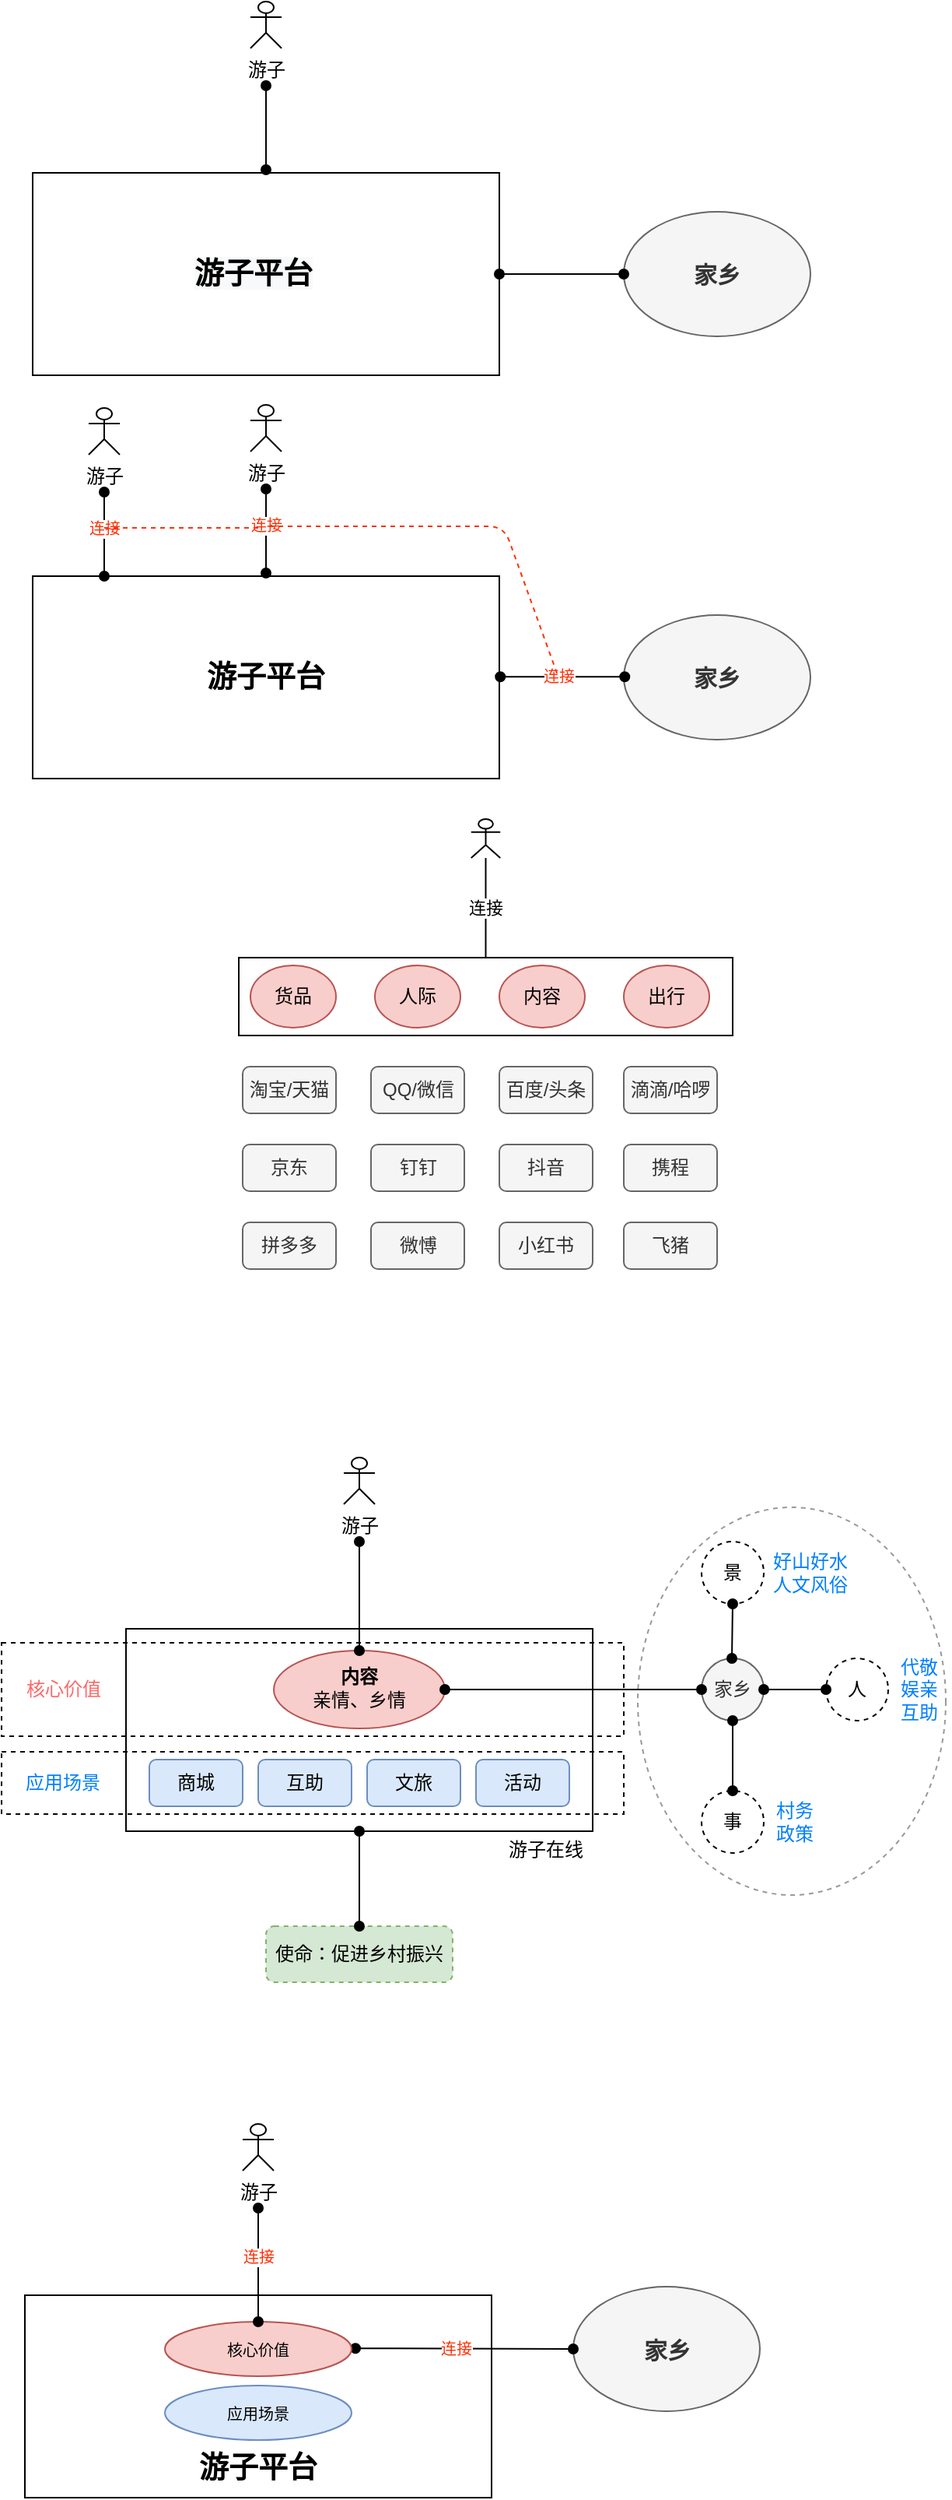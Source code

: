 <mxfile version="13.0.4" type="github">
  <diagram id="kHOsYkVyVwjFpKKAKABI" name="第 1 页">
    <mxGraphModel dx="757" dy="491" grid="0" gridSize="10" guides="1" tooltips="1" connect="1" arrows="1" fold="1" page="1" pageScale="1" pageWidth="3300" pageHeight="4681" math="0" shadow="0">
      <root>
        <mxCell id="0" />
        <mxCell id="1" parent="0" />
        <mxCell id="0n8tnhp_9VIdHqY5zVXV-117" value="" style="ellipse;whiteSpace=wrap;html=1;strokeColor=#999999;fontSize=10;fontColor=#333333;fillColor=none;dashed=1;" vertex="1" parent="1">
          <mxGeometry x="779" y="1103" width="198" height="249" as="geometry" />
        </mxCell>
        <mxCell id="FkmjG-wsNh1ThxZwf8ZQ-5" value="" style="rounded=0;whiteSpace=wrap;html=1;fontStyle=1;fontSize=19;" parent="1" vertex="1">
          <mxGeometry x="390" y="246" width="300" height="130" as="geometry" />
        </mxCell>
        <mxCell id="FkmjG-wsNh1ThxZwf8ZQ-3" value="游子" style="shape=umlActor;verticalLabelPosition=bottom;labelBackgroundColor=#ffffff;verticalAlign=top;html=1;outlineConnect=0;" parent="1" vertex="1">
          <mxGeometry x="530" y="136" width="20" height="30" as="geometry" />
        </mxCell>
        <mxCell id="FkmjG-wsNh1ThxZwf8ZQ-9" style="rounded=0;orthogonalLoop=1;jettySize=auto;html=1;endArrow=oval;endFill=1;startArrow=oval;startFill=1;" parent="1" edge="1">
          <mxGeometry relative="1" as="geometry">
            <mxPoint x="540" y="190" as="targetPoint" />
            <mxPoint x="540" y="244" as="sourcePoint" />
          </mxGeometry>
        </mxCell>
        <mxCell id="0n8tnhp_9VIdHqY5zVXV-1" value="" style="shape=umlActor;verticalLabelPosition=bottom;labelBackgroundColor=#ffffff;verticalAlign=top;html=1;outlineConnect=0;" vertex="1" parent="1">
          <mxGeometry x="671.88" y="661" width="18.75" height="25" as="geometry" />
        </mxCell>
        <mxCell id="0n8tnhp_9VIdHqY5zVXV-4" value="" style="html=1;" vertex="1" parent="1">
          <mxGeometry x="522.5" y="750" width="317.5" height="50" as="geometry" />
        </mxCell>
        <mxCell id="0n8tnhp_9VIdHqY5zVXV-5" value="货品" style="ellipse;whiteSpace=wrap;html=1;fillColor=#f8cecc;strokeColor=#b85450;" vertex="1" parent="1">
          <mxGeometry x="530" y="755" width="55" height="40" as="geometry" />
        </mxCell>
        <mxCell id="0n8tnhp_9VIdHqY5zVXV-6" value="人际" style="ellipse;whiteSpace=wrap;html=1;fillColor=#f8cecc;strokeColor=#b85450;" vertex="1" parent="1">
          <mxGeometry x="610" y="755" width="55" height="40" as="geometry" />
        </mxCell>
        <mxCell id="0n8tnhp_9VIdHqY5zVXV-7" value="内容" style="ellipse;whiteSpace=wrap;html=1;fillColor=#f8cecc;strokeColor=#b85450;" vertex="1" parent="1">
          <mxGeometry x="690" y="755" width="55" height="40" as="geometry" />
        </mxCell>
        <mxCell id="0n8tnhp_9VIdHqY5zVXV-9" value="连接" style="endArrow=none;html=1;fontColor=#000000;exitX=0.5;exitY=0;exitDx=0;exitDy=0;" edge="1" parent="1" source="0n8tnhp_9VIdHqY5zVXV-4" target="0n8tnhp_9VIdHqY5zVXV-1">
          <mxGeometry width="50" height="50" relative="1" as="geometry">
            <mxPoint x="607.5" y="730" as="sourcePoint" />
            <mxPoint x="657.5" y="680" as="targetPoint" />
          </mxGeometry>
        </mxCell>
        <mxCell id="0n8tnhp_9VIdHqY5zVXV-15" value="淘宝/天猫" style="rounded=1;whiteSpace=wrap;html=1;fillColor=#f5f5f5;strokeColor=#666666;fontColor=#333333;" vertex="1" parent="1">
          <mxGeometry x="525" y="820" width="60" height="30" as="geometry" />
        </mxCell>
        <mxCell id="0n8tnhp_9VIdHqY5zVXV-16" value="京东" style="rounded=1;whiteSpace=wrap;html=1;fillColor=#f5f5f5;strokeColor=#666666;fontColor=#333333;" vertex="1" parent="1">
          <mxGeometry x="525" y="870" width="60" height="30" as="geometry" />
        </mxCell>
        <mxCell id="0n8tnhp_9VIdHqY5zVXV-17" value="拼多多" style="rounded=1;whiteSpace=wrap;html=1;fillColor=#f5f5f5;strokeColor=#666666;fontColor=#333333;" vertex="1" parent="1">
          <mxGeometry x="525" y="920" width="60" height="30" as="geometry" />
        </mxCell>
        <mxCell id="0n8tnhp_9VIdHqY5zVXV-18" value="QQ/微信" style="rounded=1;whiteSpace=wrap;html=1;fillColor=#f5f5f5;strokeColor=#666666;fontColor=#333333;" vertex="1" parent="1">
          <mxGeometry x="607.5" y="820" width="60" height="30" as="geometry" />
        </mxCell>
        <mxCell id="0n8tnhp_9VIdHqY5zVXV-19" value="钉钉" style="rounded=1;whiteSpace=wrap;html=1;fillColor=#f5f5f5;strokeColor=#666666;fontColor=#333333;" vertex="1" parent="1">
          <mxGeometry x="607.5" y="870" width="60" height="30" as="geometry" />
        </mxCell>
        <mxCell id="0n8tnhp_9VIdHqY5zVXV-20" value="微愽" style="rounded=1;whiteSpace=wrap;html=1;fillColor=#f5f5f5;strokeColor=#666666;fontColor=#333333;" vertex="1" parent="1">
          <mxGeometry x="607.5" y="920" width="60" height="30" as="geometry" />
        </mxCell>
        <mxCell id="0n8tnhp_9VIdHqY5zVXV-22" value="百度/头条" style="rounded=1;whiteSpace=wrap;html=1;fillColor=#f5f5f5;strokeColor=#666666;fontColor=#333333;" vertex="1" parent="1">
          <mxGeometry x="690" y="820" width="60" height="30" as="geometry" />
        </mxCell>
        <mxCell id="0n8tnhp_9VIdHqY5zVXV-23" value="抖音" style="rounded=1;whiteSpace=wrap;html=1;fillColor=#f5f5f5;strokeColor=#666666;fontColor=#333333;" vertex="1" parent="1">
          <mxGeometry x="690" y="870" width="60" height="30" as="geometry" />
        </mxCell>
        <mxCell id="0n8tnhp_9VIdHqY5zVXV-24" value="小红书" style="rounded=1;whiteSpace=wrap;html=1;fillColor=#f5f5f5;strokeColor=#666666;fontColor=#333333;" vertex="1" parent="1">
          <mxGeometry x="690" y="920" width="60" height="30" as="geometry" />
        </mxCell>
        <mxCell id="0n8tnhp_9VIdHqY5zVXV-25" value="出行" style="ellipse;whiteSpace=wrap;html=1;fillColor=#f8cecc;strokeColor=#b85450;" vertex="1" parent="1">
          <mxGeometry x="770" y="755" width="55" height="40" as="geometry" />
        </mxCell>
        <mxCell id="0n8tnhp_9VIdHqY5zVXV-26" value="滴滴/哈啰" style="rounded=1;whiteSpace=wrap;html=1;fillColor=#f5f5f5;strokeColor=#666666;fontColor=#333333;" vertex="1" parent="1">
          <mxGeometry x="770" y="820" width="60" height="30" as="geometry" />
        </mxCell>
        <mxCell id="0n8tnhp_9VIdHqY5zVXV-27" value="携程" style="rounded=1;whiteSpace=wrap;html=1;fillColor=#f5f5f5;strokeColor=#666666;fontColor=#333333;" vertex="1" parent="1">
          <mxGeometry x="770" y="870" width="60" height="30" as="geometry" />
        </mxCell>
        <mxCell id="0n8tnhp_9VIdHqY5zVXV-28" value="飞猪" style="rounded=1;whiteSpace=wrap;html=1;fillColor=#f5f5f5;strokeColor=#666666;fontColor=#333333;" vertex="1" parent="1">
          <mxGeometry x="770" y="920" width="60" height="30" as="geometry" />
        </mxCell>
        <mxCell id="0n8tnhp_9VIdHqY5zVXV-60" value="" style="rounded=0;whiteSpace=wrap;html=1;" vertex="1" parent="1">
          <mxGeometry x="450" y="1181" width="300" height="130" as="geometry" />
        </mxCell>
        <mxCell id="0n8tnhp_9VIdHqY5zVXV-61" value="" style="rounded=0;whiteSpace=wrap;html=1;dashed=1;fillColor=none;" vertex="1" parent="1">
          <mxGeometry x="370" y="1260" width="400" height="40" as="geometry" />
        </mxCell>
        <mxCell id="0n8tnhp_9VIdHqY5zVXV-62" value="游子" style="shape=umlActor;verticalLabelPosition=bottom;labelBackgroundColor=#ffffff;verticalAlign=top;html=1;outlineConnect=0;" vertex="1" parent="1">
          <mxGeometry x="590" y="1071" width="20" height="30" as="geometry" />
        </mxCell>
        <mxCell id="0n8tnhp_9VIdHqY5zVXV-63" value="&lt;b&gt;内容&lt;/b&gt;&lt;br&gt;亲情、乡情" style="ellipse;whiteSpace=wrap;html=1;fillColor=#f8cecc;strokeColor=#b85450;spacing=15;spacingTop=0;spacingBottom=3;" vertex="1" parent="1">
          <mxGeometry x="545" y="1195" width="110" height="50" as="geometry" />
        </mxCell>
        <mxCell id="0n8tnhp_9VIdHqY5zVXV-64" style="rounded=0;orthogonalLoop=1;jettySize=auto;html=1;endArrow=oval;endFill=1;startArrow=oval;startFill=1;exitX=0.5;exitY=0;exitDx=0;exitDy=0;" edge="1" parent="1" source="0n8tnhp_9VIdHqY5zVXV-63">
          <mxGeometry relative="1" as="geometry">
            <mxPoint x="600" y="1125" as="targetPoint" />
            <mxPoint x="576.423" y="1206.469" as="sourcePoint" />
          </mxGeometry>
        </mxCell>
        <mxCell id="0n8tnhp_9VIdHqY5zVXV-65" value="商城" style="rounded=1;whiteSpace=wrap;html=1;fillColor=#dae8fc;strokeColor=#6c8ebf;" vertex="1" parent="1">
          <mxGeometry x="465" y="1265" width="60" height="30" as="geometry" />
        </mxCell>
        <mxCell id="0n8tnhp_9VIdHqY5zVXV-66" value="互助" style="rounded=1;whiteSpace=wrap;html=1;fillColor=#dae8fc;strokeColor=#6c8ebf;" vertex="1" parent="1">
          <mxGeometry x="535" y="1265" width="60" height="30" as="geometry" />
        </mxCell>
        <mxCell id="0n8tnhp_9VIdHqY5zVXV-67" value="文旅" style="rounded=1;whiteSpace=wrap;html=1;fillColor=#dae8fc;strokeColor=#6c8ebf;" vertex="1" parent="1">
          <mxGeometry x="605" y="1265" width="60" height="30" as="geometry" />
        </mxCell>
        <mxCell id="0n8tnhp_9VIdHqY5zVXV-68" value="活动" style="rounded=1;whiteSpace=wrap;html=1;fillColor=#dae8fc;strokeColor=#6c8ebf;" vertex="1" parent="1">
          <mxGeometry x="675" y="1265" width="60" height="30" as="geometry" />
        </mxCell>
        <mxCell id="0n8tnhp_9VIdHqY5zVXV-72" value="应用场景" style="text;html=1;strokeColor=none;fillColor=none;align=center;verticalAlign=middle;whiteSpace=wrap;rounded=0;dashed=1;fontColor=#007FFF;" vertex="1" parent="1">
          <mxGeometry x="384" y="1270" width="51" height="20" as="geometry" />
        </mxCell>
        <mxCell id="0n8tnhp_9VIdHqY5zVXV-73" value="" style="rounded=0;whiteSpace=wrap;html=1;dashed=1;fillColor=none;" vertex="1" parent="1">
          <mxGeometry x="370" y="1190" width="400" height="60" as="geometry" />
        </mxCell>
        <mxCell id="0n8tnhp_9VIdHqY5zVXV-74" value="核心价值" style="text;html=1;strokeColor=none;fillColor=none;align=center;verticalAlign=middle;whiteSpace=wrap;rounded=0;dashed=1;fontColor=#FF6666;" vertex="1" parent="1">
          <mxGeometry x="385" y="1210" width="50" height="20" as="geometry" />
        </mxCell>
        <mxCell id="0n8tnhp_9VIdHqY5zVXV-75" value="游子在线" style="text;html=1;strokeColor=none;fillColor=none;align=center;verticalAlign=middle;whiteSpace=wrap;rounded=0;dashed=1;" vertex="1" parent="1">
          <mxGeometry x="686" y="1313" width="68" height="20" as="geometry" />
        </mxCell>
        <mxCell id="0n8tnhp_9VIdHqY5zVXV-76" value="使命：促进乡村振兴" style="rounded=1;whiteSpace=wrap;html=1;dashed=1;fillColor=#d5e8d4;strokeColor=#82b366;" vertex="1" parent="1">
          <mxGeometry x="540" y="1372" width="120" height="36" as="geometry" />
        </mxCell>
        <mxCell id="0n8tnhp_9VIdHqY5zVXV-77" style="edgeStyle=none;rounded=0;orthogonalLoop=1;jettySize=auto;html=1;exitX=0.5;exitY=1;exitDx=0;exitDy=0;entryX=0.5;entryY=0;entryDx=0;entryDy=0;startArrow=oval;startFill=1;endArrow=oval;endFill=1;" edge="1" parent="1" source="0n8tnhp_9VIdHqY5zVXV-60" target="0n8tnhp_9VIdHqY5zVXV-76">
          <mxGeometry relative="1" as="geometry">
            <mxPoint x="561.5" y="1365" as="targetPoint" />
          </mxGeometry>
        </mxCell>
        <mxCell id="0n8tnhp_9VIdHqY5zVXV-79" value="事" style="ellipse;whiteSpace=wrap;html=1;aspect=fixed;fillColor=none;dashed=1;" vertex="1" parent="1">
          <mxGeometry x="820" y="1285" width="40" height="40" as="geometry" />
        </mxCell>
        <mxCell id="0n8tnhp_9VIdHqY5zVXV-80" value="人" style="ellipse;whiteSpace=wrap;html=1;aspect=fixed;fillColor=none;dashed=1;" vertex="1" parent="1">
          <mxGeometry x="900" y="1200" width="40" height="40" as="geometry" />
        </mxCell>
        <mxCell id="0n8tnhp_9VIdHqY5zVXV-81" value="景" style="ellipse;whiteSpace=wrap;html=1;aspect=fixed;fillColor=none;dashed=1;" vertex="1" parent="1">
          <mxGeometry x="820" y="1125" width="40" height="40" as="geometry" />
        </mxCell>
        <mxCell id="0n8tnhp_9VIdHqY5zVXV-83" value="代敬&lt;br&gt;娱亲&lt;br&gt;互助" style="text;html=1;strokeColor=none;fillColor=none;align=center;verticalAlign=middle;whiteSpace=wrap;rounded=0;fontColor=#007FFF;" vertex="1" parent="1">
          <mxGeometry x="940" y="1210" width="40" height="20" as="geometry" />
        </mxCell>
        <mxCell id="0n8tnhp_9VIdHqY5zVXV-84" value="好山好水&lt;br&gt;人文风俗" style="text;html=1;strokeColor=none;fillColor=none;align=center;verticalAlign=middle;whiteSpace=wrap;rounded=0;fontColor=#007FFF;" vertex="1" parent="1">
          <mxGeometry x="860" y="1135" width="60" height="20" as="geometry" />
        </mxCell>
        <mxCell id="0n8tnhp_9VIdHqY5zVXV-85" value="村务&lt;br&gt;政策&lt;br&gt;" style="text;html=1;strokeColor=none;fillColor=none;align=center;verticalAlign=middle;whiteSpace=wrap;rounded=0;fontColor=#007FFF;" vertex="1" parent="1">
          <mxGeometry x="860" y="1295" width="40" height="20" as="geometry" />
        </mxCell>
        <mxCell id="0n8tnhp_9VIdHqY5zVXV-86" value="家乡" style="ellipse;whiteSpace=wrap;html=1;strokeColor=#666666;fontColor=#333333;fillColor=#f5f5f5;fontStyle=1;fontSize=15;" vertex="1" parent="1">
          <mxGeometry x="770" y="271" width="120" height="80" as="geometry" />
        </mxCell>
        <mxCell id="FkmjG-wsNh1ThxZwf8ZQ-23" style="edgeStyle=none;rounded=0;orthogonalLoop=1;jettySize=auto;html=1;startArrow=oval;startFill=1;endArrow=oval;endFill=1;entryX=1;entryY=0.5;entryDx=0;entryDy=0;exitX=0;exitY=0.5;exitDx=0;exitDy=0;" parent="1" target="FkmjG-wsNh1ThxZwf8ZQ-5" edge="1" source="0n8tnhp_9VIdHqY5zVXV-86">
          <mxGeometry relative="1" as="geometry">
            <mxPoint x="770" y="285" as="sourcePoint" />
            <mxPoint x="690" y="285" as="targetPoint" />
          </mxGeometry>
        </mxCell>
        <mxCell id="0n8tnhp_9VIdHqY5zVXV-89" value="游子平台" style="rounded=0;whiteSpace=wrap;html=1;fontStyle=1;fontSize=19;" vertex="1" parent="1">
          <mxGeometry x="390" y="505" width="300" height="130" as="geometry" />
        </mxCell>
        <mxCell id="0n8tnhp_9VIdHqY5zVXV-90" value="游子" style="shape=umlActor;verticalLabelPosition=bottom;labelBackgroundColor=#ffffff;verticalAlign=top;html=1;outlineConnect=0;" vertex="1" parent="1">
          <mxGeometry x="530" y="395" width="20" height="30" as="geometry" />
        </mxCell>
        <mxCell id="0n8tnhp_9VIdHqY5zVXV-91" style="rounded=0;orthogonalLoop=1;jettySize=auto;html=1;endArrow=oval;endFill=1;startArrow=oval;startFill=1;" edge="1" parent="1">
          <mxGeometry relative="1" as="geometry">
            <mxPoint x="540" y="449" as="targetPoint" />
            <mxPoint x="540" y="503" as="sourcePoint" />
          </mxGeometry>
        </mxCell>
        <mxCell id="0n8tnhp_9VIdHqY5zVXV-92" value="&lt;font style=&quot;font-size: 10px;&quot;&gt;连接&lt;/font&gt;" style="edgeLabel;html=1;align=center;verticalAlign=middle;resizable=0;points=[];fontSize=10;fontColor=#FF3108;" vertex="1" connectable="0" parent="0n8tnhp_9VIdHqY5zVXV-91">
          <mxGeometry x="0.148" relative="1" as="geometry">
            <mxPoint as="offset" />
          </mxGeometry>
        </mxCell>
        <mxCell id="0n8tnhp_9VIdHqY5zVXV-93" value="家乡" style="ellipse;whiteSpace=wrap;html=1;strokeColor=#666666;fontColor=#333333;fillColor=#f5f5f5;fontStyle=1;fontSize=15;" vertex="1" parent="1">
          <mxGeometry x="770" y="530" width="120" height="80" as="geometry" />
        </mxCell>
        <mxCell id="0n8tnhp_9VIdHqY5zVXV-94" style="edgeStyle=none;rounded=0;orthogonalLoop=1;jettySize=auto;html=1;startArrow=oval;startFill=1;endArrow=oval;endFill=1;" edge="1" parent="1">
          <mxGeometry relative="1" as="geometry">
            <mxPoint x="770.63" y="569.6" as="sourcePoint" />
            <mxPoint x="690.63" y="569.6" as="targetPoint" />
          </mxGeometry>
        </mxCell>
        <mxCell id="0n8tnhp_9VIdHqY5zVXV-95" value="连接" style="edgeLabel;html=1;align=center;verticalAlign=middle;resizable=0;points=[];fontSize=10;fontColor=#FF3108;" vertex="1" connectable="0" parent="0n8tnhp_9VIdHqY5zVXV-94">
          <mxGeometry x="0.075" y="-1" relative="1" as="geometry">
            <mxPoint as="offset" />
          </mxGeometry>
        </mxCell>
        <mxCell id="0n8tnhp_9VIdHqY5zVXV-96" value="&lt;meta charset=&quot;utf-8&quot;&gt;&lt;span style=&quot;color: rgb(0, 0, 0); font-family: Helvetica; font-size: 19px; font-style: normal; font-variant-ligatures: normal; font-variant-caps: normal; font-weight: 700; letter-spacing: normal; orphans: 2; text-align: center; text-indent: 0px; text-transform: none; widows: 2; word-spacing: 0px; -webkit-text-stroke-width: 0px; background-color: rgb(248, 249, 250); text-decoration-style: initial; text-decoration-color: initial; float: none; display: inline !important;&quot;&gt;游子平台&lt;/span&gt;" style="text;whiteSpace=wrap;html=1;fontSize=10;fontColor=#FF3108;" vertex="1" parent="1">
          <mxGeometry x="492" y="293" width="96" height="30" as="geometry" />
        </mxCell>
        <mxCell id="0n8tnhp_9VIdHqY5zVXV-97" value="" style="endArrow=none;dashed=1;html=1;fontSize=10;fontColor=#FF3108;strokeColor=#FF3108;" edge="1" parent="1">
          <mxGeometry width="50" height="50" relative="1" as="geometry">
            <mxPoint x="542" y="473" as="sourcePoint" />
            <mxPoint x="728" y="570" as="targetPoint" />
            <Array as="points">
              <mxPoint x="693" y="473" />
            </Array>
          </mxGeometry>
        </mxCell>
        <mxCell id="0n8tnhp_9VIdHqY5zVXV-98" value="游子" style="shape=umlActor;verticalLabelPosition=bottom;labelBackgroundColor=#ffffff;verticalAlign=top;html=1;outlineConnect=0;" vertex="1" parent="1">
          <mxGeometry x="426" y="397" width="20" height="30" as="geometry" />
        </mxCell>
        <mxCell id="0n8tnhp_9VIdHqY5zVXV-99" style="rounded=0;orthogonalLoop=1;jettySize=auto;html=1;endArrow=oval;endFill=1;startArrow=oval;startFill=1;" edge="1" parent="1">
          <mxGeometry relative="1" as="geometry">
            <mxPoint x="436" y="451" as="targetPoint" />
            <mxPoint x="436" y="505" as="sourcePoint" />
          </mxGeometry>
        </mxCell>
        <mxCell id="0n8tnhp_9VIdHqY5zVXV-100" value="&lt;font style=&quot;font-size: 10px;&quot;&gt;连接&lt;/font&gt;" style="edgeLabel;html=1;align=center;verticalAlign=middle;resizable=0;points=[];fontSize=10;fontColor=#FF3108;" vertex="1" connectable="0" parent="0n8tnhp_9VIdHqY5zVXV-99">
          <mxGeometry x="0.148" relative="1" as="geometry">
            <mxPoint as="offset" />
          </mxGeometry>
        </mxCell>
        <mxCell id="0n8tnhp_9VIdHqY5zVXV-102" value="" style="endArrow=none;dashed=1;html=1;strokeColor=#FF3108;fontSize=10;fontColor=#FF3108;" edge="1" parent="1">
          <mxGeometry width="50" height="50" relative="1" as="geometry">
            <mxPoint x="436" y="474" as="sourcePoint" />
            <mxPoint x="537" y="474" as="targetPoint" />
          </mxGeometry>
        </mxCell>
        <mxCell id="0n8tnhp_9VIdHqY5zVXV-103" value="&lt;br&gt;&lt;br&gt;&lt;br&gt;&lt;br&gt;游子平台" style="rounded=0;whiteSpace=wrap;html=1;fontStyle=1;fontSize=19;" vertex="1" parent="1">
          <mxGeometry x="385" y="1609" width="300" height="130" as="geometry" />
        </mxCell>
        <mxCell id="0n8tnhp_9VIdHqY5zVXV-104" value="游子" style="shape=umlActor;verticalLabelPosition=bottom;labelBackgroundColor=#ffffff;verticalAlign=top;html=1;outlineConnect=0;" vertex="1" parent="1">
          <mxGeometry x="525" y="1499" width="20" height="30" as="geometry" />
        </mxCell>
        <mxCell id="0n8tnhp_9VIdHqY5zVXV-107" value="家乡" style="ellipse;whiteSpace=wrap;html=1;strokeColor=#666666;fontColor=#333333;fillColor=#f5f5f5;fontStyle=1;fontSize=15;" vertex="1" parent="1">
          <mxGeometry x="737.5" y="1603.5" width="120" height="80" as="geometry" />
        </mxCell>
        <mxCell id="0n8tnhp_9VIdHqY5zVXV-108" style="edgeStyle=none;rounded=0;orthogonalLoop=1;jettySize=auto;html=1;startArrow=oval;startFill=1;endArrow=oval;endFill=1;exitX=0;exitY=0.5;exitDx=0;exitDy=0;" edge="1" parent="1" source="0n8tnhp_9VIdHqY5zVXV-107">
          <mxGeometry relative="1" as="geometry">
            <mxPoint x="677.5" y="1643.1" as="sourcePoint" />
            <mxPoint x="597.5" y="1643.1" as="targetPoint" />
          </mxGeometry>
        </mxCell>
        <mxCell id="0n8tnhp_9VIdHqY5zVXV-109" value="连接" style="edgeLabel;html=1;align=center;verticalAlign=middle;resizable=0;points=[];fontSize=10;fontColor=#FF3108;" vertex="1" connectable="0" parent="0n8tnhp_9VIdHqY5zVXV-108">
          <mxGeometry x="0.075" y="-1" relative="1" as="geometry">
            <mxPoint as="offset" />
          </mxGeometry>
        </mxCell>
        <mxCell id="0n8tnhp_9VIdHqY5zVXV-115" value="核心价值" style="ellipse;whiteSpace=wrap;html=1;strokeColor=#b85450;fontSize=10;fillColor=#f8cecc;" vertex="1" parent="1">
          <mxGeometry x="475" y="1626" width="120" height="35" as="geometry" />
        </mxCell>
        <mxCell id="0n8tnhp_9VIdHqY5zVXV-116" value="应用场景" style="ellipse;whiteSpace=wrap;html=1;strokeColor=#6c8ebf;fontSize=10;fillColor=#dae8fc;" vertex="1" parent="1">
          <mxGeometry x="475" y="1667" width="120" height="35" as="geometry" />
        </mxCell>
        <mxCell id="0n8tnhp_9VIdHqY5zVXV-105" style="rounded=0;orthogonalLoop=1;jettySize=auto;html=1;endArrow=oval;endFill=1;startArrow=oval;startFill=1;exitX=0.5;exitY=0;exitDx=0;exitDy=0;" edge="1" parent="1" source="0n8tnhp_9VIdHqY5zVXV-115">
          <mxGeometry relative="1" as="geometry">
            <mxPoint x="535" y="1553" as="targetPoint" />
            <mxPoint x="535" y="1607" as="sourcePoint" />
          </mxGeometry>
        </mxCell>
        <mxCell id="0n8tnhp_9VIdHqY5zVXV-106" value="&lt;font style=&quot;font-size: 10px;&quot;&gt;连接&lt;/font&gt;" style="edgeLabel;html=1;align=center;verticalAlign=middle;resizable=0;points=[];fontSize=10;fontColor=#FF3108;" vertex="1" connectable="0" parent="0n8tnhp_9VIdHqY5zVXV-105">
          <mxGeometry x="0.148" relative="1" as="geometry">
            <mxPoint as="offset" />
          </mxGeometry>
        </mxCell>
        <mxCell id="0n8tnhp_9VIdHqY5zVXV-119" value="家乡" style="ellipse;whiteSpace=wrap;html=1;aspect=fixed;fillColor=#f5f5f5;strokeColor=#666666;fontColor=#333333;" vertex="1" parent="1">
          <mxGeometry x="820" y="1200" width="40" height="40" as="geometry" />
        </mxCell>
        <mxCell id="0n8tnhp_9VIdHqY5zVXV-69" style="edgeStyle=none;rounded=0;orthogonalLoop=1;jettySize=auto;html=1;entryX=1;entryY=0.5;entryDx=0;entryDy=0;startArrow=oval;startFill=1;endArrow=oval;endFill=1;exitX=0;exitY=0.5;exitDx=0;exitDy=0;" edge="1" parent="1" target="0n8tnhp_9VIdHqY5zVXV-63" source="0n8tnhp_9VIdHqY5zVXV-119">
          <mxGeometry relative="1" as="geometry">
            <mxPoint x="830" y="1220" as="sourcePoint" />
          </mxGeometry>
        </mxCell>
        <mxCell id="0n8tnhp_9VIdHqY5zVXV-70" value="" style="edgeStyle=none;rounded=0;orthogonalLoop=1;jettySize=auto;html=1;startArrow=oval;startFill=1;endArrow=oval;endFill=1;exitX=0.5;exitY=1;exitDx=0;exitDy=0;" edge="1" parent="1" source="0n8tnhp_9VIdHqY5zVXV-119">
          <mxGeometry relative="1" as="geometry">
            <mxPoint x="840" y="1285" as="targetPoint" />
            <mxPoint x="840" y="1235" as="sourcePoint" />
          </mxGeometry>
        </mxCell>
        <mxCell id="0n8tnhp_9VIdHqY5zVXV-78" style="rounded=0;orthogonalLoop=1;jettySize=auto;html=1;endArrow=oval;endFill=1;startArrow=oval;startFill=1;exitX=1;exitY=0.5;exitDx=0;exitDy=0;" edge="1" parent="1" source="0n8tnhp_9VIdHqY5zVXV-119">
          <mxGeometry relative="1" as="geometry">
            <mxPoint x="900" y="1220" as="targetPoint" />
            <mxPoint x="851" y="1220" as="sourcePoint" />
          </mxGeometry>
        </mxCell>
        <mxCell id="0n8tnhp_9VIdHqY5zVXV-82" value="" style="edgeStyle=none;rounded=0;orthogonalLoop=1;jettySize=auto;html=1;startArrow=oval;startFill=1;endArrow=oval;endFill=1;" edge="1" parent="1">
          <mxGeometry relative="1" as="geometry">
            <mxPoint x="840" y="1165" as="sourcePoint" />
            <mxPoint x="839.5" y="1200" as="targetPoint" />
          </mxGeometry>
        </mxCell>
      </root>
    </mxGraphModel>
  </diagram>
</mxfile>
